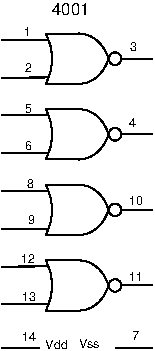 #FIG 3.2
Portrait
Center
Metric
A4      
100.00
Single
0
1200 2
6 450 450 1530 855
5 1 0 1 0 7 0 0 -1 0.000 0 0 0 0 427.500 675.000 765 495 810 675 765 855
1 3 0 1 0 7 0 0 -1 0.000 1 0.0000 1260 675 45 45 1260 675 1305 675
2 1 0 1 0 0 0 0 -1 4.000 0 0 0 0 0 2
	 1530 675 1305 675
2 1 0 1 0 0 0 0 -1 4.000 0 0 0 0 0 2
	 450 540 786 539
2 1 0 1 0 0 0 0 -1 4.000 0 0 0 0 0 2
	 450 810 786 809
2 1 0 1 0 7 0 0 -1 0.000 0 0 -1 0 0 2
	 765 495 990 495
2 1 0 1 0 7 0 0 -1 0.000 0 0 -1 0 0 2
	 765 855 990 855
3 2 0 1 0 7 0 0 -1 0.000 0 0 0 3
	 990 495 1125 540 1215 675
	 0.000 -1.000 0.000
3 2 0 1 0 7 0 0 -1 0.000 0 0 0 3
	 990 855 1125 810 1215 675
	 0.000 -1.000 0.000
4 0 0 0 -1 16 6 0.0000 4 60 60 610 513 1\001
4 0 0 0 -1 16 6 0.0000 4 60 60 614 771 2\001
4 0 0 0 -1 16 6 0.0000 4 60 60 1369 621 3\001
-6
6 450 990 1530 1395
5 1 0 1 0 7 0 0 -1 0.000 0 0 0 0 427.500 1215.000 765 1035 810 1215 765 1395
1 3 0 1 0 7 0 0 -1 0.000 1 0.0000 1260 1215 45 45 1260 1215 1305 1215
2 1 0 1 0 7 0 0 -1 0.000 0 0 -1 0 0 2
	 765 1035 990 1035
2 1 0 1 0 7 0 0 -1 0.000 0 0 -1 0 0 2
	 765 1395 990 1395
2 1 0 1 0 0 0 0 -1 4.000 0 0 0 0 0 2
	 1530 1215 1305 1215
2 1 0 1 0 0 0 0 -1 4.000 0 0 0 0 0 2
	 450 1080 786 1079
2 1 0 1 0 0 0 0 -1 4.000 0 0 0 0 0 2
	 450 1350 786 1349
3 2 0 1 0 7 0 0 -1 0.000 0 0 0 3
	 990 1035 1125 1080 1215 1215
	 0.000 -1.000 0.000
3 2 0 1 0 7 0 0 -1 0.000 0 0 0 3
	 990 1395 1125 1350 1215 1215
	 0.000 -1.000 0.000
4 0 0 0 -1 16 6 0.0000 4 60 60 614 1064 5\001
4 0 0 0 -1 16 6 0.0000 4 60 60 617 1329 6\001
4 0 0 0 -1 16 6 0.0000 4 60 60 1358 1164 4\001
-6
6 450 1530 1530 1935
5 1 0 1 0 7 0 0 -1 0.000 0 0 0 0 427.500 1755.000 765 1575 810 1755 765 1935
1 3 0 1 0 7 0 0 -1 0.000 1 0.0000 1260 1755 45 45 1260 1755 1305 1755
2 1 0 1 0 7 0 0 -1 0.000 0 0 -1 0 0 2
	 765 1575 990 1575
2 1 0 1 0 7 0 0 -1 0.000 0 0 -1 0 0 2
	 765 1935 990 1935
2 1 0 1 0 0 0 0 -1 4.000 0 0 0 0 0 2
	 1530 1755 1305 1755
2 1 0 1 0 0 0 0 -1 4.000 0 0 0 0 0 2
	 450 1620 786 1619
2 1 0 1 0 0 0 0 -1 4.000 0 0 0 0 0 2
	 450 1890 786 1889
3 2 0 1 0 7 0 0 -1 0.000 0 0 0 3
	 990 1575 1125 1620 1215 1755
	 0.000 -1.000 0.000
3 2 0 1 0 7 0 0 -1 0.000 0 0 0 3
	 990 1935 1125 1890 1215 1755
	 0.000 -1.000 0.000
4 0 0 0 -1 16 6 0.0000 4 60 60 629 1596 8\001
4 0 0 0 -1 16 6 0.0000 4 60 60 636 1859 9\001
4 0 0 0 -1 16 6 0.0000 4 60 120 1357 1720 10\001
-6
6 450 2070 1530 2475
5 1 0 1 0 7 0 0 -1 0.000 0 0 0 0 427.500 2295.000 765 2115 810 2295 765 2475
1 3 0 1 0 7 0 0 -1 0.000 1 0.0000 1260 2295 45 45 1260 2295 1305 2295
2 1 0 1 0 7 0 0 -1 0.000 0 0 -1 0 0 2
	 765 2115 990 2115
2 1 0 1 0 7 0 0 -1 0.000 0 0 -1 0 0 2
	 765 2475 990 2475
2 1 0 1 0 0 0 0 -1 4.000 0 0 0 0 0 2
	 1530 2295 1305 2295
2 1 0 1 0 0 0 0 -1 4.000 0 0 0 0 0 2
	 450 2160 786 2159
2 1 0 1 0 0 0 0 -1 4.000 0 0 0 0 0 2
	 450 2430 786 2429
3 2 0 1 0 7 0 0 -1 0.000 0 0 0 3
	 990 2475 1125 2430 1215 2295
	 0.000 -1.000 0.000
3 2 0 1 0 7 0 0 -1 0.000 0 0 0 3
	 990 2115 1125 2160 1215 2295
	 0.000 -1.000 0.000
4 0 0 0 -1 16 6 0.0000 4 60 120 590 2132 12\001
4 0 0 0 -1 16 6 0.0000 4 60 120 593 2403 13\001
4 0 0 0 -1 16 6 0.0000 4 60 120 1361 2260 11\001
-6
6 450 2610 1530 2790
2 1 0 1 0 0 10 0 -1 0.000 0 0 0 0 0 2
	 1530 2745 1260 2745
2 1 0 1 0 0 7 0 -1 0.000 0 0 0 0 0 2
	 450 2745 720 2745
4 0 0 7 -1 16 6 0.0000 4 60 120 592 2695 14\001
4 0 0 10 -1 16 6 0.0000 4 60 60 1380 2684 7\001
4 0 0 10 -1 16 6 0.0000 4 60 180 1001 2744 Vss\001
4 0 0 7 -1 16 6 0.0000 4 60 180 761 2748 Vdd\001
-6
4 0 0 20 -1 16 8 0.0000 4 90 300 810 360 4001\001
